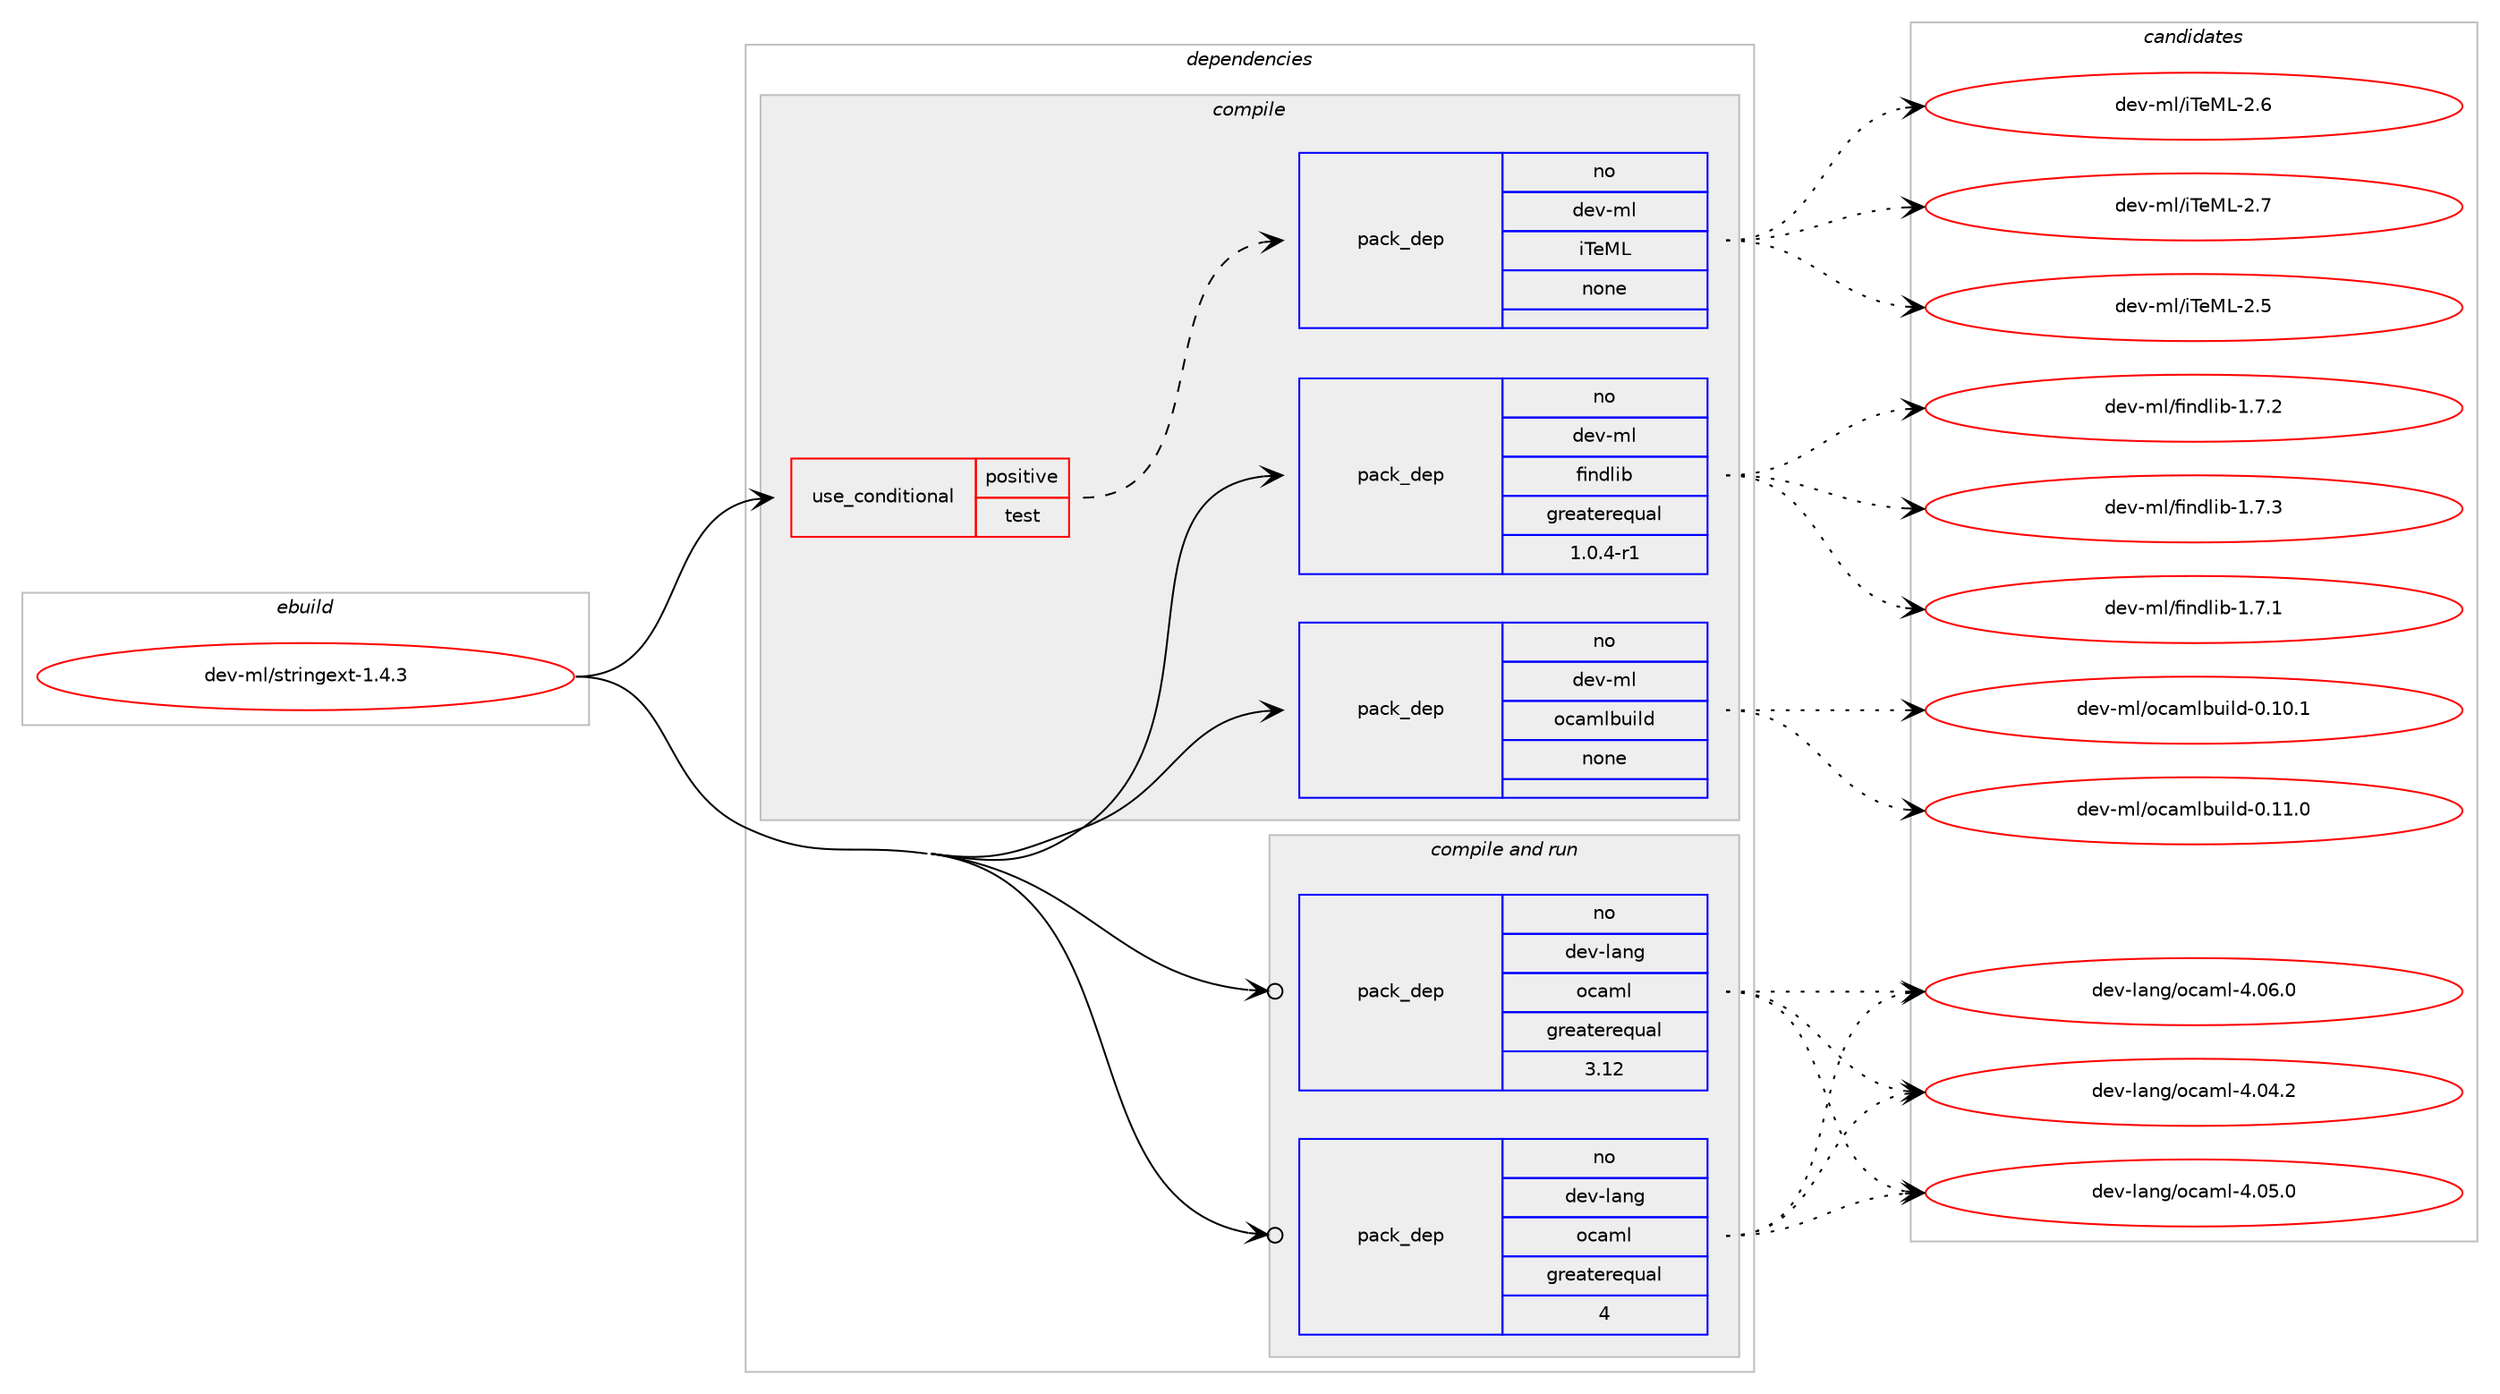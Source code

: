 digraph prolog {

# *************
# Graph options
# *************

newrank=true;
concentrate=true;
compound=true;
graph [rankdir=LR,fontname=Helvetica,fontsize=10,ranksep=1.5];#, ranksep=2.5, nodesep=0.2];
edge  [arrowhead=vee];
node  [fontname=Helvetica,fontsize=10];

# **********
# The ebuild
# **********

subgraph cluster_leftcol {
color=gray;
rank=same;
label=<<i>ebuild</i>>;
id [label="dev-ml/stringext-1.4.3", color=red, width=4, href="../dev-ml/stringext-1.4.3.svg"];
}

# ****************
# The dependencies
# ****************

subgraph cluster_midcol {
color=gray;
label=<<i>dependencies</i>>;
subgraph cluster_compile {
fillcolor="#eeeeee";
style=filled;
label=<<i>compile</i>>;
subgraph cond26604 {
dependency124179 [label=<<TABLE BORDER="0" CELLBORDER="1" CELLSPACING="0" CELLPADDING="4"><TR><TD ROWSPAN="3" CELLPADDING="10">use_conditional</TD></TR><TR><TD>positive</TD></TR><TR><TD>test</TD></TR></TABLE>>, shape=none, color=red];
subgraph pack93916 {
dependency124180 [label=<<TABLE BORDER="0" CELLBORDER="1" CELLSPACING="0" CELLPADDING="4" WIDTH="220"><TR><TD ROWSPAN="6" CELLPADDING="30">pack_dep</TD></TR><TR><TD WIDTH="110">no</TD></TR><TR><TD>dev-ml</TD></TR><TR><TD>iTeML</TD></TR><TR><TD>none</TD></TR><TR><TD></TD></TR></TABLE>>, shape=none, color=blue];
}
dependency124179:e -> dependency124180:w [weight=20,style="dashed",arrowhead="vee"];
}
id:e -> dependency124179:w [weight=20,style="solid",arrowhead="vee"];
subgraph pack93917 {
dependency124181 [label=<<TABLE BORDER="0" CELLBORDER="1" CELLSPACING="0" CELLPADDING="4" WIDTH="220"><TR><TD ROWSPAN="6" CELLPADDING="30">pack_dep</TD></TR><TR><TD WIDTH="110">no</TD></TR><TR><TD>dev-ml</TD></TR><TR><TD>findlib</TD></TR><TR><TD>greaterequal</TD></TR><TR><TD>1.0.4-r1</TD></TR></TABLE>>, shape=none, color=blue];
}
id:e -> dependency124181:w [weight=20,style="solid",arrowhead="vee"];
subgraph pack93918 {
dependency124182 [label=<<TABLE BORDER="0" CELLBORDER="1" CELLSPACING="0" CELLPADDING="4" WIDTH="220"><TR><TD ROWSPAN="6" CELLPADDING="30">pack_dep</TD></TR><TR><TD WIDTH="110">no</TD></TR><TR><TD>dev-ml</TD></TR><TR><TD>ocamlbuild</TD></TR><TR><TD>none</TD></TR><TR><TD></TD></TR></TABLE>>, shape=none, color=blue];
}
id:e -> dependency124182:w [weight=20,style="solid",arrowhead="vee"];
}
subgraph cluster_compileandrun {
fillcolor="#eeeeee";
style=filled;
label=<<i>compile and run</i>>;
subgraph pack93919 {
dependency124183 [label=<<TABLE BORDER="0" CELLBORDER="1" CELLSPACING="0" CELLPADDING="4" WIDTH="220"><TR><TD ROWSPAN="6" CELLPADDING="30">pack_dep</TD></TR><TR><TD WIDTH="110">no</TD></TR><TR><TD>dev-lang</TD></TR><TR><TD>ocaml</TD></TR><TR><TD>greaterequal</TD></TR><TR><TD>3.12</TD></TR></TABLE>>, shape=none, color=blue];
}
id:e -> dependency124183:w [weight=20,style="solid",arrowhead="odotvee"];
subgraph pack93920 {
dependency124184 [label=<<TABLE BORDER="0" CELLBORDER="1" CELLSPACING="0" CELLPADDING="4" WIDTH="220"><TR><TD ROWSPAN="6" CELLPADDING="30">pack_dep</TD></TR><TR><TD WIDTH="110">no</TD></TR><TR><TD>dev-lang</TD></TR><TR><TD>ocaml</TD></TR><TR><TD>greaterequal</TD></TR><TR><TD>4</TD></TR></TABLE>>, shape=none, color=blue];
}
id:e -> dependency124184:w [weight=20,style="solid",arrowhead="odotvee"];
}
subgraph cluster_run {
fillcolor="#eeeeee";
style=filled;
label=<<i>run</i>>;
}
}

# **************
# The candidates
# **************

subgraph cluster_choices {
rank=same;
color=gray;
label=<<i>candidates</i>>;

subgraph choice93916 {
color=black;
nodesep=1;
choice100101118451091084710584101777645504653 [label="dev-ml/iTeML-2.5", color=red, width=4,href="../dev-ml/iTeML-2.5.svg"];
choice100101118451091084710584101777645504654 [label="dev-ml/iTeML-2.6", color=red, width=4,href="../dev-ml/iTeML-2.6.svg"];
choice100101118451091084710584101777645504655 [label="dev-ml/iTeML-2.7", color=red, width=4,href="../dev-ml/iTeML-2.7.svg"];
dependency124180:e -> choice100101118451091084710584101777645504653:w [style=dotted,weight="100"];
dependency124180:e -> choice100101118451091084710584101777645504654:w [style=dotted,weight="100"];
dependency124180:e -> choice100101118451091084710584101777645504655:w [style=dotted,weight="100"];
}
subgraph choice93917 {
color=black;
nodesep=1;
choice100101118451091084710210511010010810598454946554649 [label="dev-ml/findlib-1.7.1", color=red, width=4,href="../dev-ml/findlib-1.7.1.svg"];
choice100101118451091084710210511010010810598454946554650 [label="dev-ml/findlib-1.7.2", color=red, width=4,href="../dev-ml/findlib-1.7.2.svg"];
choice100101118451091084710210511010010810598454946554651 [label="dev-ml/findlib-1.7.3", color=red, width=4,href="../dev-ml/findlib-1.7.3.svg"];
dependency124181:e -> choice100101118451091084710210511010010810598454946554649:w [style=dotted,weight="100"];
dependency124181:e -> choice100101118451091084710210511010010810598454946554650:w [style=dotted,weight="100"];
dependency124181:e -> choice100101118451091084710210511010010810598454946554651:w [style=dotted,weight="100"];
}
subgraph choice93918 {
color=black;
nodesep=1;
choice100101118451091084711199971091089811710510810045484649484649 [label="dev-ml/ocamlbuild-0.10.1", color=red, width=4,href="../dev-ml/ocamlbuild-0.10.1.svg"];
choice100101118451091084711199971091089811710510810045484649494648 [label="dev-ml/ocamlbuild-0.11.0", color=red, width=4,href="../dev-ml/ocamlbuild-0.11.0.svg"];
dependency124182:e -> choice100101118451091084711199971091089811710510810045484649484649:w [style=dotted,weight="100"];
dependency124182:e -> choice100101118451091084711199971091089811710510810045484649494648:w [style=dotted,weight="100"];
}
subgraph choice93919 {
color=black;
nodesep=1;
choice100101118451089711010347111999710910845524648524650 [label="dev-lang/ocaml-4.04.2", color=red, width=4,href="../dev-lang/ocaml-4.04.2.svg"];
choice100101118451089711010347111999710910845524648534648 [label="dev-lang/ocaml-4.05.0", color=red, width=4,href="../dev-lang/ocaml-4.05.0.svg"];
choice100101118451089711010347111999710910845524648544648 [label="dev-lang/ocaml-4.06.0", color=red, width=4,href="../dev-lang/ocaml-4.06.0.svg"];
dependency124183:e -> choice100101118451089711010347111999710910845524648524650:w [style=dotted,weight="100"];
dependency124183:e -> choice100101118451089711010347111999710910845524648534648:w [style=dotted,weight="100"];
dependency124183:e -> choice100101118451089711010347111999710910845524648544648:w [style=dotted,weight="100"];
}
subgraph choice93920 {
color=black;
nodesep=1;
choice100101118451089711010347111999710910845524648524650 [label="dev-lang/ocaml-4.04.2", color=red, width=4,href="../dev-lang/ocaml-4.04.2.svg"];
choice100101118451089711010347111999710910845524648534648 [label="dev-lang/ocaml-4.05.0", color=red, width=4,href="../dev-lang/ocaml-4.05.0.svg"];
choice100101118451089711010347111999710910845524648544648 [label="dev-lang/ocaml-4.06.0", color=red, width=4,href="../dev-lang/ocaml-4.06.0.svg"];
dependency124184:e -> choice100101118451089711010347111999710910845524648524650:w [style=dotted,weight="100"];
dependency124184:e -> choice100101118451089711010347111999710910845524648534648:w [style=dotted,weight="100"];
dependency124184:e -> choice100101118451089711010347111999710910845524648544648:w [style=dotted,weight="100"];
}
}

}
